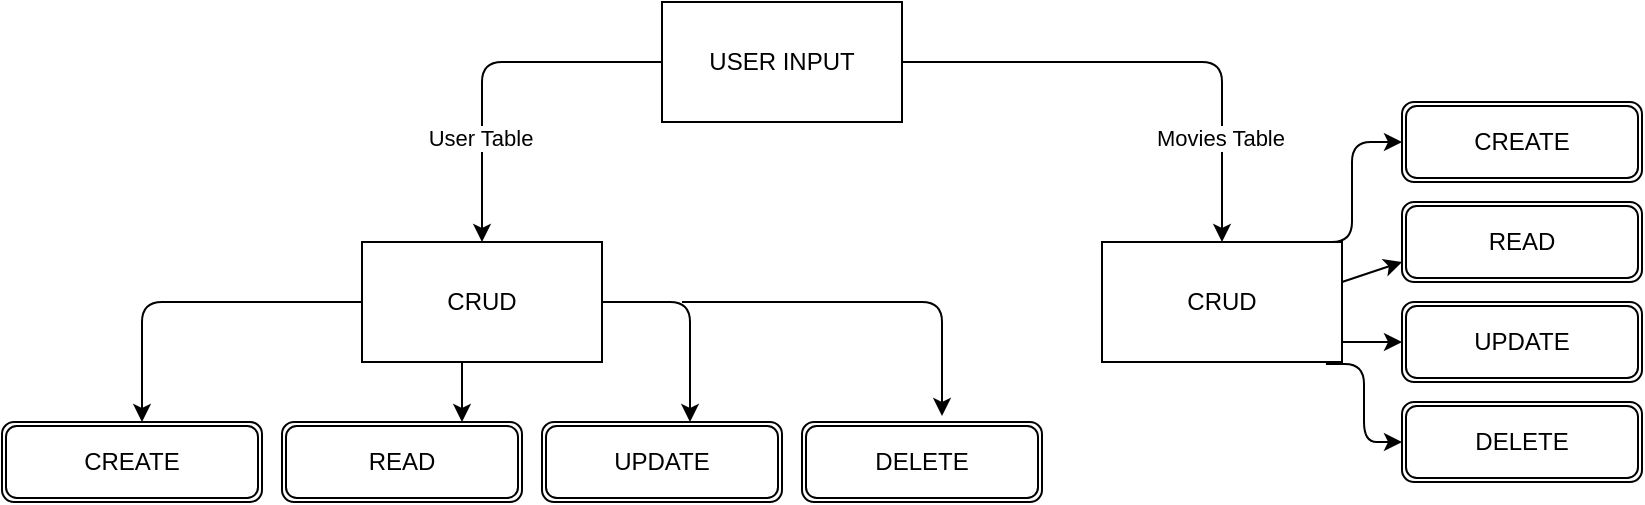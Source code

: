 <mxfile version="14.9.2" type="github">
  <diagram id="kgpKYQtTHZ0yAKxKKP6v" name="Page-1">
    <mxGraphModel dx="946" dy="543" grid="1" gridSize="10" guides="1" tooltips="1" connect="1" arrows="1" fold="1" page="1" pageScale="1" pageWidth="850" pageHeight="1100" math="0" shadow="0">
      <root>
        <mxCell id="0" />
        <mxCell id="1" parent="0" />
        <mxCell id="yMnebuP0idPCUAnMw35T-1" value="USER INPUT" style="rounded=0;whiteSpace=wrap;html=1;" vertex="1" parent="1">
          <mxGeometry x="330" y="50" width="120" height="60" as="geometry" />
        </mxCell>
        <mxCell id="yMnebuP0idPCUAnMw35T-2" value="CRUD" style="rounded=0;whiteSpace=wrap;html=1;" vertex="1" parent="1">
          <mxGeometry x="180" y="170" width="120" height="60" as="geometry" />
        </mxCell>
        <mxCell id="yMnebuP0idPCUAnMw35T-3" value="CRUD" style="rounded=0;whiteSpace=wrap;html=1;" vertex="1" parent="1">
          <mxGeometry x="550" y="170" width="120" height="60" as="geometry" />
        </mxCell>
        <mxCell id="yMnebuP0idPCUAnMw35T-10" value="" style="edgeStyle=elbowEdgeStyle;elbow=horizontal;endArrow=classic;html=1;exitX=0;exitY=0.5;exitDx=0;exitDy=0;entryX=0.5;entryY=0;entryDx=0;entryDy=0;" edge="1" parent="1" source="yMnebuP0idPCUAnMw35T-1" target="yMnebuP0idPCUAnMw35T-2">
          <mxGeometry width="50" height="50" relative="1" as="geometry">
            <mxPoint x="250" y="110" as="sourcePoint" />
            <mxPoint x="240" y="165" as="targetPoint" />
            <Array as="points">
              <mxPoint x="240" y="120" />
            </Array>
          </mxGeometry>
        </mxCell>
        <mxCell id="yMnebuP0idPCUAnMw35T-36" value="User Table" style="edgeLabel;html=1;align=center;verticalAlign=middle;resizable=0;points=[];" vertex="1" connectable="0" parent="yMnebuP0idPCUAnMw35T-10">
          <mxGeometry x="0.422" y="-1" relative="1" as="geometry">
            <mxPoint as="offset" />
          </mxGeometry>
        </mxCell>
        <mxCell id="yMnebuP0idPCUAnMw35T-11" value="" style="edgeStyle=elbowEdgeStyle;elbow=horizontal;endArrow=classic;html=1;exitX=1;exitY=0.5;exitDx=0;exitDy=0;" edge="1" parent="1" source="yMnebuP0idPCUAnMw35T-1">
          <mxGeometry width="50" height="50" relative="1" as="geometry">
            <mxPoint x="450" y="90" as="sourcePoint" />
            <mxPoint x="610" y="170" as="targetPoint" />
            <Array as="points">
              <mxPoint x="610" y="110" />
              <mxPoint x="550" y="120" />
              <mxPoint x="559" y="120" />
              <mxPoint x="560" y="100" />
            </Array>
          </mxGeometry>
        </mxCell>
        <mxCell id="yMnebuP0idPCUAnMw35T-37" value="Movies Table" style="edgeLabel;html=1;align=center;verticalAlign=middle;resizable=0;points=[];" vertex="1" connectable="0" parent="yMnebuP0idPCUAnMw35T-11">
          <mxGeometry x="0.584" y="-1" relative="1" as="geometry">
            <mxPoint as="offset" />
          </mxGeometry>
        </mxCell>
        <mxCell id="yMnebuP0idPCUAnMw35T-13" value="" style="edgeStyle=elbowEdgeStyle;elbow=horizontal;endArrow=classic;html=1;exitX=0;exitY=0.5;exitDx=0;exitDy=0;" edge="1" parent="1" source="yMnebuP0idPCUAnMw35T-2">
          <mxGeometry width="50" height="50" relative="1" as="geometry">
            <mxPoint x="120" y="225" as="sourcePoint" />
            <mxPoint x="70" y="260" as="targetPoint" />
            <Array as="points">
              <mxPoint x="70" y="230" />
              <mxPoint x="140" y="170" />
            </Array>
          </mxGeometry>
        </mxCell>
        <mxCell id="yMnebuP0idPCUAnMw35T-14" value="CREATE" style="shape=ext;double=1;rounded=1;whiteSpace=wrap;html=1;" vertex="1" parent="1">
          <mxGeometry y="260" width="130" height="40" as="geometry" />
        </mxCell>
        <mxCell id="yMnebuP0idPCUAnMw35T-15" value="READ" style="shape=ext;double=1;rounded=1;whiteSpace=wrap;html=1;" vertex="1" parent="1">
          <mxGeometry x="140" y="260" width="120" height="40" as="geometry" />
        </mxCell>
        <mxCell id="yMnebuP0idPCUAnMw35T-16" value="UPDATE" style="shape=ext;double=1;rounded=1;whiteSpace=wrap;html=1;" vertex="1" parent="1">
          <mxGeometry x="270" y="260" width="120" height="40" as="geometry" />
        </mxCell>
        <mxCell id="yMnebuP0idPCUAnMw35T-18" value="CREATE" style="shape=ext;double=1;rounded=1;whiteSpace=wrap;html=1;" vertex="1" parent="1">
          <mxGeometry x="700" y="100" width="120" height="40" as="geometry" />
        </mxCell>
        <mxCell id="yMnebuP0idPCUAnMw35T-19" value="DELETE" style="shape=ext;double=1;rounded=1;whiteSpace=wrap;html=1;" vertex="1" parent="1">
          <mxGeometry x="400" y="260" width="120" height="40" as="geometry" />
        </mxCell>
        <mxCell id="yMnebuP0idPCUAnMw35T-20" value="READ" style="shape=ext;double=1;rounded=1;whiteSpace=wrap;html=1;" vertex="1" parent="1">
          <mxGeometry x="700" y="150" width="120" height="40" as="geometry" />
        </mxCell>
        <mxCell id="yMnebuP0idPCUAnMw35T-21" value="UPDATE" style="shape=ext;double=1;rounded=1;whiteSpace=wrap;html=1;" vertex="1" parent="1">
          <mxGeometry x="700" y="200" width="120" height="40" as="geometry" />
        </mxCell>
        <mxCell id="yMnebuP0idPCUAnMw35T-23" value="DELETE" style="shape=ext;double=1;rounded=1;whiteSpace=wrap;html=1;" vertex="1" parent="1">
          <mxGeometry x="700" y="250" width="120" height="40" as="geometry" />
        </mxCell>
        <mxCell id="yMnebuP0idPCUAnMw35T-24" value="" style="edgeStyle=segmentEdgeStyle;endArrow=classic;html=1;exitX=1;exitY=0.5;exitDx=0;exitDy=0;" edge="1" parent="1" source="yMnebuP0idPCUAnMw35T-2">
          <mxGeometry width="50" height="50" relative="1" as="geometry">
            <mxPoint x="340" y="220" as="sourcePoint" />
            <mxPoint x="344" y="260" as="targetPoint" />
          </mxGeometry>
        </mxCell>
        <mxCell id="yMnebuP0idPCUAnMw35T-28" value="" style="endArrow=classic;html=1;entryX=0.75;entryY=0;entryDx=0;entryDy=0;" edge="1" parent="1" target="yMnebuP0idPCUAnMw35T-15">
          <mxGeometry width="50" height="50" relative="1" as="geometry">
            <mxPoint x="230" y="230" as="sourcePoint" />
            <mxPoint x="280" y="180" as="targetPoint" />
          </mxGeometry>
        </mxCell>
        <mxCell id="yMnebuP0idPCUAnMw35T-29" value="" style="edgeStyle=elbowEdgeStyle;elbow=horizontal;endArrow=classic;html=1;entryX=0.583;entryY=-0.075;entryDx=0;entryDy=0;entryPerimeter=0;" edge="1" parent="1" target="yMnebuP0idPCUAnMw35T-19">
          <mxGeometry width="50" height="50" relative="1" as="geometry">
            <mxPoint x="340" y="200" as="sourcePoint" />
            <mxPoint x="480" y="200" as="targetPoint" />
            <Array as="points">
              <mxPoint x="470" y="230" />
            </Array>
          </mxGeometry>
        </mxCell>
        <mxCell id="yMnebuP0idPCUAnMw35T-30" value="" style="edgeStyle=elbowEdgeStyle;elbow=horizontal;endArrow=classic;html=1;" edge="1" parent="1">
          <mxGeometry width="50" height="50" relative="1" as="geometry">
            <mxPoint x="650" y="170" as="sourcePoint" />
            <mxPoint x="700" y="120" as="targetPoint" />
          </mxGeometry>
        </mxCell>
        <mxCell id="yMnebuP0idPCUAnMw35T-32" value="" style="edgeStyle=elbowEdgeStyle;elbow=horizontal;endArrow=classic;html=1;exitX=0.933;exitY=1.017;exitDx=0;exitDy=0;exitPerimeter=0;entryX=0;entryY=0.5;entryDx=0;entryDy=0;" edge="1" parent="1" source="yMnebuP0idPCUAnMw35T-3" target="yMnebuP0idPCUAnMw35T-23">
          <mxGeometry width="50" height="50" relative="1" as="geometry">
            <mxPoint x="630" y="295" as="sourcePoint" />
            <mxPoint x="680" y="245" as="targetPoint" />
          </mxGeometry>
        </mxCell>
        <mxCell id="yMnebuP0idPCUAnMw35T-33" value="" style="endArrow=classic;html=1;entryX=0;entryY=0.75;entryDx=0;entryDy=0;" edge="1" parent="1" target="yMnebuP0idPCUAnMw35T-20">
          <mxGeometry width="50" height="50" relative="1" as="geometry">
            <mxPoint x="670" y="190" as="sourcePoint" />
            <mxPoint x="720" y="140" as="targetPoint" />
          </mxGeometry>
        </mxCell>
        <mxCell id="yMnebuP0idPCUAnMw35T-35" value="" style="endArrow=classic;html=1;" edge="1" parent="1">
          <mxGeometry width="50" height="50" relative="1" as="geometry">
            <mxPoint x="670" y="220" as="sourcePoint" />
            <mxPoint x="700" y="220" as="targetPoint" />
          </mxGeometry>
        </mxCell>
      </root>
    </mxGraphModel>
  </diagram>
</mxfile>
